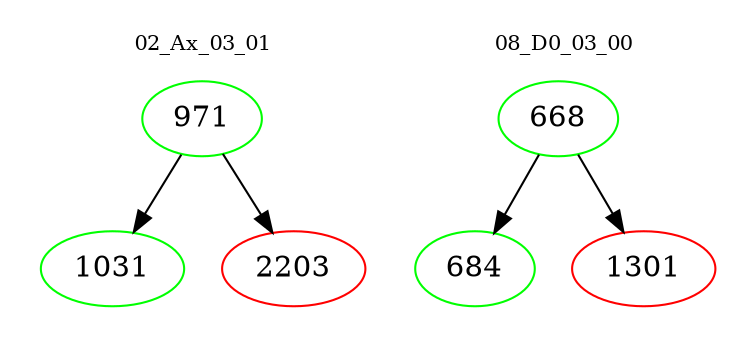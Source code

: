 digraph{
subgraph cluster_0 {
color = white
label = "02_Ax_03_01";
fontsize=10;
T0_971 [label="971", color="green"]
T0_971 -> T0_1031 [color="black"]
T0_1031 [label="1031", color="green"]
T0_971 -> T0_2203 [color="black"]
T0_2203 [label="2203", color="red"]
}
subgraph cluster_1 {
color = white
label = "08_D0_03_00";
fontsize=10;
T1_668 [label="668", color="green"]
T1_668 -> T1_684 [color="black"]
T1_684 [label="684", color="green"]
T1_668 -> T1_1301 [color="black"]
T1_1301 [label="1301", color="red"]
}
}
